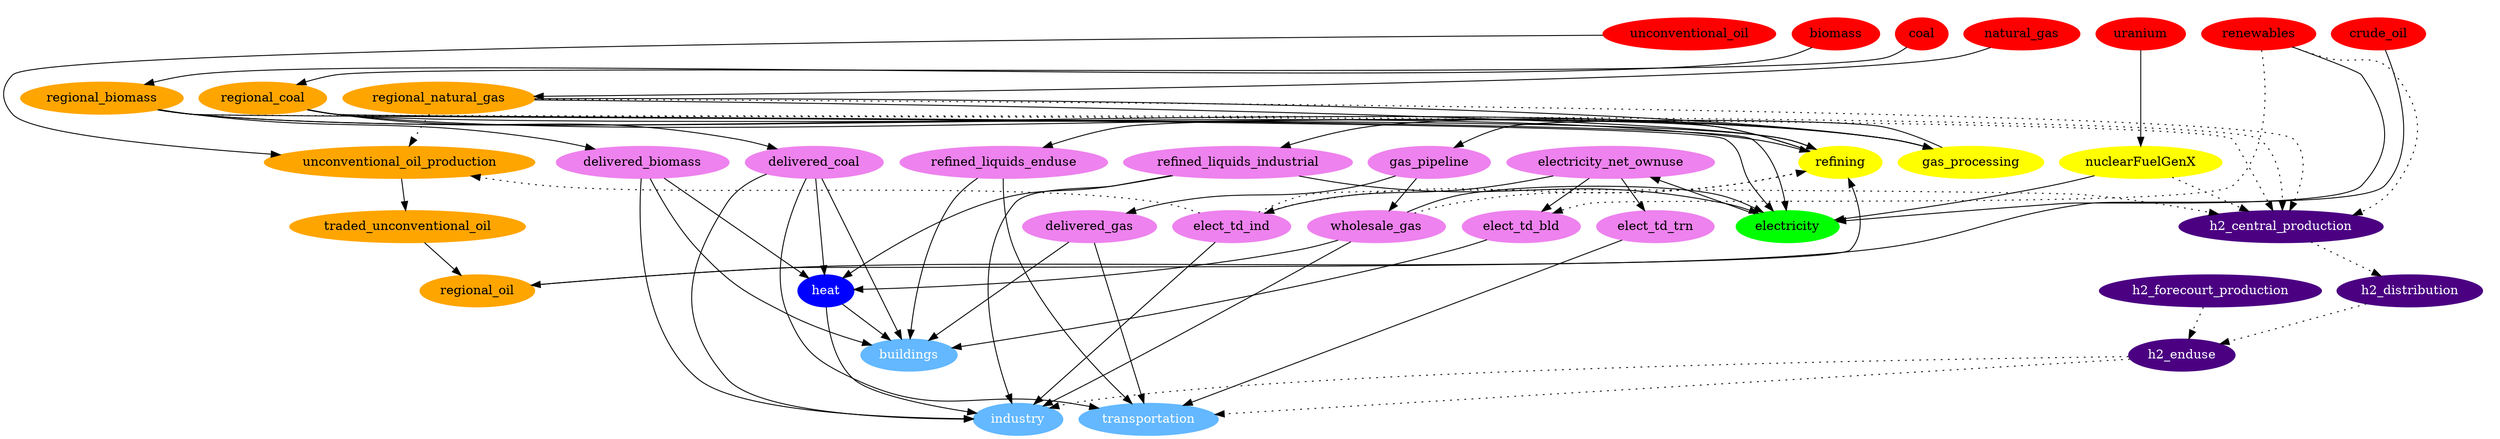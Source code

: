 digraph GCAM{
subgraph cluster_11{
	color = "white";
	coal[color=red,style=filled];
	natural_gas[color=red,style=filled];
	crude_oil[color=red,style=filled];
	unconventional_oil[color=red,style=filled];
	uranium[color=red,style=filled];
	biomass[color=red,style=filled];
	renewables[color=red,style=filled];
}
subgraph cluster_21{
	color = "white";
	regional_coal[color=orange,style=filled];
	regional_natural_gas[color=orange,style=filled];
	unconventional_oil_production[color=orange,style=filled];
	regional_biomass[color=orange,style=filled];
	regional_oil[color=orange,style=filled];
	traded_unconventional_oil[color=orange,style=filled];
}
subgraph cluster_22{
	color = "white";
	gas_processing[color=yellow,style=filled];
	nuclearFuelGenX[color=yellow,style=filled];
	refining[color=yellow,style=filled];
}
subgraph cluster_23{
	color = "white";
	electricity[color=green,style=filled];
}
subgraph cluster_24{
	color = "white";
	heat[color=blue,style=filled;fontcolor=white];
}
subgraph cluster_25{
	color = "white";
	h2_central_production[color=indigo,style=filled;fontcolor=white];
	h2_distribution[color=indigo,style=filled;fontcolor=white];
	h2_forecourt_production[color=indigo,style=filled;fontcolor=white];
	h2_enduse[color=indigo,style=filled;fontcolor=white];
}
subgraph cluster_26{
	color = "white";
	delivered_coal[color=violet;style=filled];
	delivered_biomass[color=violet;style=filled];
	electricity_net_ownuse[color=violet;style=filled];
	elect_td_bld[color=violet;style=filled];
	elect_td_ind[color=violet;style=filled];
	elect_td_trn[color=violet;style=filled];
	gas_pipeline[color=violet;style=filled];
	wholesale_gas[color=violet;style=filled];
	delivered_gas[color=violet;style=filled];
	refined_liquids_enduse[color=violet;style=filled];
	refined_liquids_industrial[color=violet;style=filled];
}
	buildings[color=steelblue1;style=filled;fontcolor=white];
	industry[color=steelblue1;style=filled;fontcolor=white];
	transportation[color=steelblue1;style=filled;fontcolor=white];

	coal->regional_coal;
	natural_gas->regional_natural_gas;
	crude_oil->regional_oil;
	unconventional_oil->unconventional_oil_production;
	regional_natural_gas->unconventional_oil_production[style=dotted];
	elect_td_ind->unconventional_oil_production[style=dotted];
	unconventional_oil_production->traded_unconventional_oil;
	traded_unconventional_oil->regional_oil;
	biomass->regional_biomass;

	regional_natural_gas->gas_processing;
	regional_coal->gas_processing;
	regional_biomass->gas_processing;
	uranium->nuclearFuelGenX;
	regional_oil->refining;
	regional_natural_gas->refining;
	regional_biomass->refining;
	regional_coal->refining;
	elect_td_ind->refining[style=dotted];
	wholesale_gas->refining[style=dotted];

	regional_coal->electricity;
	wholesale_gas->electricity;
	refined_liquids_industrial->electricity;
	regional_biomass->electricity;
	nuclearFuelGenX->electricity;
	renewables->electricity;

	delivered_biomass->heat;
	delivered_coal->heat;
	wholesale_gas->heat;
	refined_liquids_industrial->heat;

	regional_biomass->h2_central_production[style=dotted];
	regional_coal->h2_central_production[style=dotted];
	regional_natural_gas->h2_central_production[style=dotted];
	elect_td_ind->h2_central_production[style=dotted];
	nuclearFuelGenX->h2_central_production[style=dotted];
	renewables->h2_central_production[style=dotted];
	h2_central_production->h2_distribution[style=dotted];
	h2_distribution->h2_enduse[style=dotted];
	h2_forecourt_production->h2_enduse[style=dotted];
	
	regional_biomass->delivered_biomass;
	regional_coal->delivered_coal;
	electricity->electricity_net_ownuse;
	renewables->elect_td_bld[style=dotted];
	electricity_net_ownuse->elect_td_bld;
	electricity_net_ownuse->elect_td_ind;
	electricity_net_ownuse->elect_td_trn;
	gas_processing->gas_pipeline;
	gas_pipeline->wholesale_gas;
	gas_pipeline->delivered_gas;
	refining->refined_liquids_enduse;
	refining->refined_liquids_industrial;

	delivered_biomass->industry;
	delivered_coal->industry;
	wholesale_gas->industry;
	elect_td_ind->industry;
	heat->industry;
	refined_liquids_industrial->industry;
	h2_enduse->industry[style=dotted];

	delivered_biomass->buildings;
	delivered_coal->buildings;
	delivered_gas->buildings;
	elect_td_bld->buildings;
	heat->buildings;
	refined_liquids_enduse->buildings;
	
	delivered_coal->transportation;
	delivered_gas->transportation;
	elect_td_trn->transportation;
	refined_liquids_enduse->transportation;
	h2_enduse->transportation[style=dotted];
}